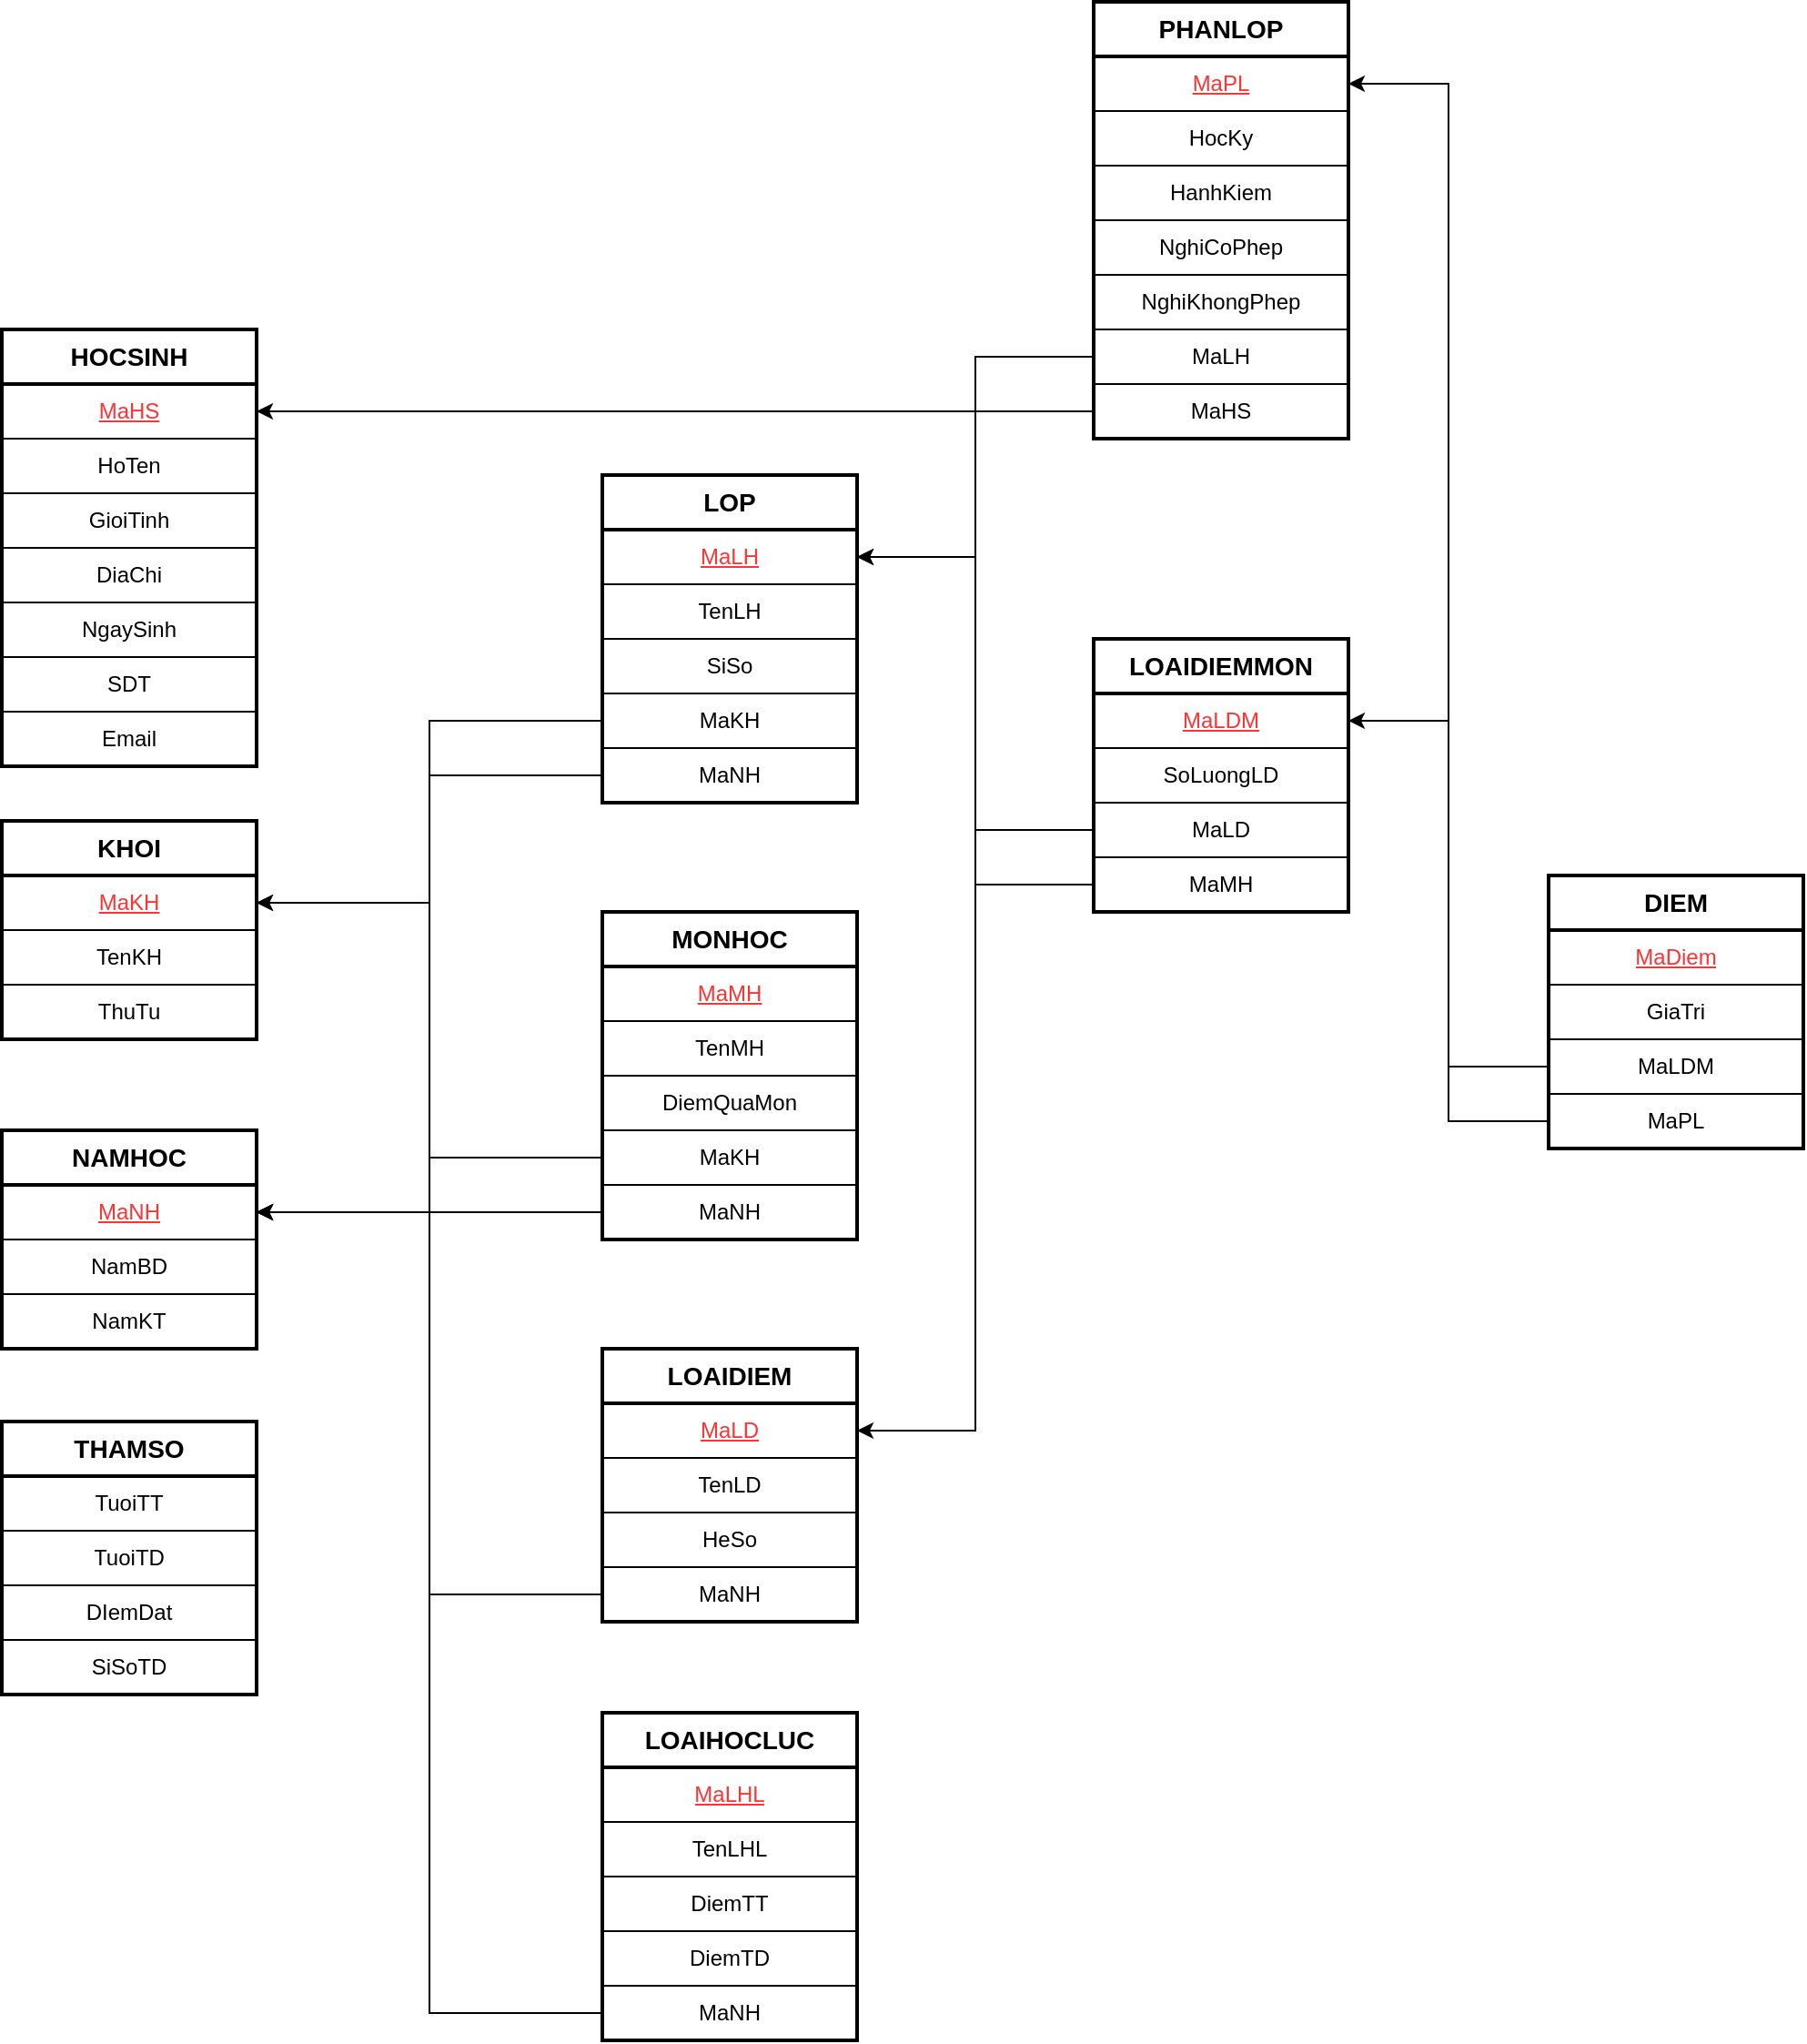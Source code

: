 <mxfile version="26.1.1">
  <diagram id="C5RBs43oDa-KdzZeNtuy" name="Page-1">
    <mxGraphModel dx="913" dy="1740" grid="1" gridSize="10" guides="1" tooltips="1" connect="1" arrows="1" fold="1" page="0" pageScale="1" pageWidth="827" pageHeight="1169" background="#FFFFFF" math="0" shadow="0">
      <root>
        <mxCell id="WIyWlLk6GJQsqaUBKTNV-0" />
        <mxCell id="WIyWlLk6GJQsqaUBKTNV-1" parent="WIyWlLk6GJQsqaUBKTNV-0" />
        <mxCell id="1kqB1KSle-rF4-x3qN82-18" value="NAMHOC" style="swimlane;fontStyle=1;childLayout=stackLayout;horizontal=1;startSize=30;horizontalStack=0;resizeParent=1;resizeParentMax=0;resizeLast=0;collapsible=1;marginBottom=0;whiteSpace=wrap;html=1;fontSize=14;strokeWidth=2;align=center;" vertex="1" parent="WIyWlLk6GJQsqaUBKTNV-1">
          <mxGeometry x="30" y="-200" width="140" height="120" as="geometry" />
        </mxCell>
        <mxCell id="1kqB1KSle-rF4-x3qN82-19" value="MaNH" style="text;strokeColor=default;fillColor=none;align=center;verticalAlign=middle;spacingLeft=4;spacingRight=4;overflow=hidden;points=[[0,0.5],[1,0.5]];portConstraint=eastwest;rotatable=0;whiteSpace=wrap;html=1;fontStyle=4;fontColor=#FF3333;" vertex="1" parent="1kqB1KSle-rF4-x3qN82-18">
          <mxGeometry y="30" width="140" height="30" as="geometry" />
        </mxCell>
        <mxCell id="1kqB1KSle-rF4-x3qN82-20" value="NamBD" style="text;strokeColor=default;fillColor=none;align=center;verticalAlign=middle;spacingLeft=4;spacingRight=4;overflow=hidden;points=[[0,0.5],[1,0.5]];portConstraint=eastwest;rotatable=0;whiteSpace=wrap;html=1;" vertex="1" parent="1kqB1KSle-rF4-x3qN82-18">
          <mxGeometry y="60" width="140" height="30" as="geometry" />
        </mxCell>
        <mxCell id="1kqB1KSle-rF4-x3qN82-21" value="NamKT" style="text;strokeColor=default;fillColor=none;align=center;verticalAlign=middle;spacingLeft=4;spacingRight=4;overflow=hidden;points=[[0,0.5],[1,0.5]];portConstraint=eastwest;rotatable=0;whiteSpace=wrap;html=1;" vertex="1" parent="1kqB1KSle-rF4-x3qN82-18">
          <mxGeometry y="90" width="140" height="30" as="geometry" />
        </mxCell>
        <mxCell id="1kqB1KSle-rF4-x3qN82-32" value="KHOI" style="swimlane;fontStyle=1;childLayout=stackLayout;horizontal=1;startSize=30;horizontalStack=0;resizeParent=1;resizeParentMax=0;resizeLast=0;collapsible=1;marginBottom=0;whiteSpace=wrap;html=1;fontSize=14;strokeWidth=2;align=center;" vertex="1" parent="WIyWlLk6GJQsqaUBKTNV-1">
          <mxGeometry x="30" y="-370" width="140" height="120" as="geometry" />
        </mxCell>
        <mxCell id="1kqB1KSle-rF4-x3qN82-33" value="MaKH" style="text;strokeColor=default;fillColor=none;align=center;verticalAlign=middle;spacingLeft=4;spacingRight=4;overflow=hidden;points=[[0,0.5],[1,0.5]];portConstraint=eastwest;rotatable=0;whiteSpace=wrap;html=1;fontStyle=4;fontColor=#FF3333;" vertex="1" parent="1kqB1KSle-rF4-x3qN82-32">
          <mxGeometry y="30" width="140" height="30" as="geometry" />
        </mxCell>
        <mxCell id="1kqB1KSle-rF4-x3qN82-34" value="TenKH" style="text;strokeColor=default;fillColor=none;align=center;verticalAlign=middle;spacingLeft=4;spacingRight=4;overflow=hidden;points=[[0,0.5],[1,0.5]];portConstraint=eastwest;rotatable=0;whiteSpace=wrap;html=1;" vertex="1" parent="1kqB1KSle-rF4-x3qN82-32">
          <mxGeometry y="60" width="140" height="30" as="geometry" />
        </mxCell>
        <mxCell id="1kqB1KSle-rF4-x3qN82-35" value="ThuTu" style="text;strokeColor=default;fillColor=none;align=center;verticalAlign=middle;spacingLeft=4;spacingRight=4;overflow=hidden;points=[[0,0.5],[1,0.5]];portConstraint=eastwest;rotatable=0;whiteSpace=wrap;html=1;" vertex="1" parent="1kqB1KSle-rF4-x3qN82-32">
          <mxGeometry y="90" width="140" height="30" as="geometry" />
        </mxCell>
        <mxCell id="1kqB1KSle-rF4-x3qN82-36" value="LOAIDIEM" style="swimlane;fontStyle=1;childLayout=stackLayout;horizontal=1;startSize=30;horizontalStack=0;resizeParent=1;resizeParentMax=0;resizeLast=0;collapsible=1;marginBottom=0;whiteSpace=wrap;html=1;fontSize=14;strokeWidth=2;align=center;" vertex="1" parent="WIyWlLk6GJQsqaUBKTNV-1">
          <mxGeometry x="360" y="-80" width="140" height="150" as="geometry" />
        </mxCell>
        <mxCell id="1kqB1KSle-rF4-x3qN82-37" value="MaLD" style="text;strokeColor=default;fillColor=none;align=center;verticalAlign=middle;spacingLeft=4;spacingRight=4;overflow=hidden;points=[[0,0.5],[1,0.5]];portConstraint=eastwest;rotatable=0;whiteSpace=wrap;html=1;fontStyle=4;fontColor=#FF3333;" vertex="1" parent="1kqB1KSle-rF4-x3qN82-36">
          <mxGeometry y="30" width="140" height="30" as="geometry" />
        </mxCell>
        <mxCell id="1kqB1KSle-rF4-x3qN82-38" value="TenLD" style="text;strokeColor=default;fillColor=none;align=center;verticalAlign=middle;spacingLeft=4;spacingRight=4;overflow=hidden;points=[[0,0.5],[1,0.5]];portConstraint=eastwest;rotatable=0;whiteSpace=wrap;html=1;" vertex="1" parent="1kqB1KSle-rF4-x3qN82-36">
          <mxGeometry y="60" width="140" height="30" as="geometry" />
        </mxCell>
        <mxCell id="1kqB1KSle-rF4-x3qN82-39" value="HeSo" style="text;strokeColor=default;fillColor=none;align=center;verticalAlign=middle;spacingLeft=4;spacingRight=4;overflow=hidden;points=[[0,0.5],[1,0.5]];portConstraint=eastwest;rotatable=0;whiteSpace=wrap;html=1;" vertex="1" parent="1kqB1KSle-rF4-x3qN82-36">
          <mxGeometry y="90" width="140" height="30" as="geometry" />
        </mxCell>
        <mxCell id="1kqB1KSle-rF4-x3qN82-40" value="MaNH" style="text;strokeColor=default;fillColor=none;align=center;verticalAlign=middle;spacingLeft=4;spacingRight=4;overflow=hidden;points=[[0,0.5],[1,0.5]];portConstraint=eastwest;rotatable=0;whiteSpace=wrap;html=1;" vertex="1" parent="1kqB1KSle-rF4-x3qN82-36">
          <mxGeometry y="120" width="140" height="30" as="geometry" />
        </mxCell>
        <mxCell id="1kqB1KSle-rF4-x3qN82-43" value="MONHOC" style="swimlane;fontStyle=1;childLayout=stackLayout;horizontal=1;startSize=30;horizontalStack=0;resizeParent=1;resizeParentMax=0;resizeLast=0;collapsible=1;marginBottom=0;whiteSpace=wrap;html=1;fontSize=14;strokeWidth=2;align=center;" vertex="1" parent="WIyWlLk6GJQsqaUBKTNV-1">
          <mxGeometry x="360" y="-320" width="140" height="180" as="geometry" />
        </mxCell>
        <mxCell id="1kqB1KSle-rF4-x3qN82-44" value="MaMH" style="text;strokeColor=default;fillColor=none;align=center;verticalAlign=middle;spacingLeft=4;spacingRight=4;overflow=hidden;points=[[0,0.5],[1,0.5]];portConstraint=eastwest;rotatable=0;whiteSpace=wrap;html=1;fontStyle=4;fontColor=#FF3333;" vertex="1" parent="1kqB1KSle-rF4-x3qN82-43">
          <mxGeometry y="30" width="140" height="30" as="geometry" />
        </mxCell>
        <mxCell id="1kqB1KSle-rF4-x3qN82-45" value="TenMH" style="text;strokeColor=default;fillColor=none;align=center;verticalAlign=middle;spacingLeft=4;spacingRight=4;overflow=hidden;points=[[0,0.5],[1,0.5]];portConstraint=eastwest;rotatable=0;whiteSpace=wrap;html=1;" vertex="1" parent="1kqB1KSle-rF4-x3qN82-43">
          <mxGeometry y="60" width="140" height="30" as="geometry" />
        </mxCell>
        <mxCell id="1kqB1KSle-rF4-x3qN82-46" value="DiemQuaMon" style="text;strokeColor=default;fillColor=none;align=center;verticalAlign=middle;spacingLeft=4;spacingRight=4;overflow=hidden;points=[[0,0.5],[1,0.5]];portConstraint=eastwest;rotatable=0;whiteSpace=wrap;html=1;" vertex="1" parent="1kqB1KSle-rF4-x3qN82-43">
          <mxGeometry y="90" width="140" height="30" as="geometry" />
        </mxCell>
        <mxCell id="1kqB1KSle-rF4-x3qN82-48" value="MaKH" style="text;strokeColor=default;fillColor=none;align=center;verticalAlign=middle;spacingLeft=4;spacingRight=4;overflow=hidden;points=[[0,0.5],[1,0.5]];portConstraint=eastwest;rotatable=0;whiteSpace=wrap;html=1;" vertex="1" parent="1kqB1KSle-rF4-x3qN82-43">
          <mxGeometry y="120" width="140" height="30" as="geometry" />
        </mxCell>
        <mxCell id="1kqB1KSle-rF4-x3qN82-47" value="MaNH" style="text;strokeColor=default;fillColor=none;align=center;verticalAlign=middle;spacingLeft=4;spacingRight=4;overflow=hidden;points=[[0,0.5],[1,0.5]];portConstraint=eastwest;rotatable=0;whiteSpace=wrap;html=1;" vertex="1" parent="1kqB1KSle-rF4-x3qN82-43">
          <mxGeometry y="150" width="140" height="30" as="geometry" />
        </mxCell>
        <mxCell id="1kqB1KSle-rF4-x3qN82-54" value="LOP" style="swimlane;fontStyle=1;childLayout=stackLayout;horizontal=1;startSize=30;horizontalStack=0;resizeParent=1;resizeParentMax=0;resizeLast=0;collapsible=1;marginBottom=0;whiteSpace=wrap;html=1;fontSize=14;strokeWidth=2;align=center;" vertex="1" parent="WIyWlLk6GJQsqaUBKTNV-1">
          <mxGeometry x="360" y="-560" width="140" height="180" as="geometry" />
        </mxCell>
        <mxCell id="1kqB1KSle-rF4-x3qN82-55" value="MaLH" style="text;strokeColor=default;fillColor=none;align=center;verticalAlign=middle;spacingLeft=4;spacingRight=4;overflow=hidden;points=[[0,0.5],[1,0.5]];portConstraint=eastwest;rotatable=0;whiteSpace=wrap;html=1;fontStyle=4;fontColor=#FF3333;" vertex="1" parent="1kqB1KSle-rF4-x3qN82-54">
          <mxGeometry y="30" width="140" height="30" as="geometry" />
        </mxCell>
        <mxCell id="1kqB1KSle-rF4-x3qN82-56" value="TenLH" style="text;strokeColor=default;fillColor=none;align=center;verticalAlign=middle;spacingLeft=4;spacingRight=4;overflow=hidden;points=[[0,0.5],[1,0.5]];portConstraint=eastwest;rotatable=0;whiteSpace=wrap;html=1;" vertex="1" parent="1kqB1KSle-rF4-x3qN82-54">
          <mxGeometry y="60" width="140" height="30" as="geometry" />
        </mxCell>
        <mxCell id="1kqB1KSle-rF4-x3qN82-57" value="SiSo" style="text;strokeColor=default;fillColor=none;align=center;verticalAlign=middle;spacingLeft=4;spacingRight=4;overflow=hidden;points=[[0,0.5],[1,0.5]];portConstraint=eastwest;rotatable=0;whiteSpace=wrap;html=1;" vertex="1" parent="1kqB1KSle-rF4-x3qN82-54">
          <mxGeometry y="90" width="140" height="30" as="geometry" />
        </mxCell>
        <mxCell id="1kqB1KSle-rF4-x3qN82-98" style="edgeStyle=orthogonalEdgeStyle;rounded=0;orthogonalLoop=1;jettySize=auto;html=1;entryX=0;entryY=0.75;entryDx=0;entryDy=0;" edge="1" parent="1kqB1KSle-rF4-x3qN82-54" source="1kqB1KSle-rF4-x3qN82-58" target="1kqB1KSle-rF4-x3qN82-54">
          <mxGeometry relative="1" as="geometry" />
        </mxCell>
        <mxCell id="1kqB1KSle-rF4-x3qN82-58" value="MaKH" style="text;strokeColor=default;fillColor=none;align=center;verticalAlign=middle;spacingLeft=4;spacingRight=4;overflow=hidden;points=[[0,0.5],[1,0.5]];portConstraint=eastwest;rotatable=0;whiteSpace=wrap;html=1;" vertex="1" parent="1kqB1KSle-rF4-x3qN82-54">
          <mxGeometry y="120" width="140" height="30" as="geometry" />
        </mxCell>
        <mxCell id="1kqB1KSle-rF4-x3qN82-59" value="MaNH" style="text;strokeColor=default;fillColor=none;align=center;verticalAlign=middle;spacingLeft=4;spacingRight=4;overflow=hidden;points=[[0,0.5],[1,0.5]];portConstraint=eastwest;rotatable=0;whiteSpace=wrap;html=1;" vertex="1" parent="1kqB1KSle-rF4-x3qN82-54">
          <mxGeometry y="150" width="140" height="30" as="geometry" />
        </mxCell>
        <mxCell id="1kqB1KSle-rF4-x3qN82-64" value="THAMSO" style="swimlane;fontStyle=1;childLayout=stackLayout;horizontal=1;startSize=30;horizontalStack=0;resizeParent=1;resizeParentMax=0;resizeLast=0;collapsible=1;marginBottom=0;whiteSpace=wrap;html=1;fontSize=14;strokeWidth=2;align=center;" vertex="1" parent="WIyWlLk6GJQsqaUBKTNV-1">
          <mxGeometry x="30" y="-40" width="140" height="150" as="geometry" />
        </mxCell>
        <mxCell id="1kqB1KSle-rF4-x3qN82-65" value="TuoiTT" style="text;strokeColor=default;fillColor=none;align=center;verticalAlign=middle;spacingLeft=4;spacingRight=4;overflow=hidden;points=[[0,0.5],[1,0.5]];portConstraint=eastwest;rotatable=0;whiteSpace=wrap;html=1;fontStyle=0;fontColor=default;" vertex="1" parent="1kqB1KSle-rF4-x3qN82-64">
          <mxGeometry y="30" width="140" height="30" as="geometry" />
        </mxCell>
        <mxCell id="1kqB1KSle-rF4-x3qN82-66" value="TuoiTD" style="text;strokeColor=default;fillColor=none;align=center;verticalAlign=middle;spacingLeft=4;spacingRight=4;overflow=hidden;points=[[0,0.5],[1,0.5]];portConstraint=eastwest;rotatable=0;whiteSpace=wrap;html=1;" vertex="1" parent="1kqB1KSle-rF4-x3qN82-64">
          <mxGeometry y="60" width="140" height="30" as="geometry" />
        </mxCell>
        <mxCell id="1kqB1KSle-rF4-x3qN82-67" value="DIemDat" style="text;strokeColor=default;fillColor=none;align=center;verticalAlign=middle;spacingLeft=4;spacingRight=4;overflow=hidden;points=[[0,0.5],[1,0.5]];portConstraint=eastwest;rotatable=0;whiteSpace=wrap;html=1;" vertex="1" parent="1kqB1KSle-rF4-x3qN82-64">
          <mxGeometry y="90" width="140" height="30" as="geometry" />
        </mxCell>
        <mxCell id="1kqB1KSle-rF4-x3qN82-68" value="SiSoTD" style="text;strokeColor=default;fillColor=none;align=center;verticalAlign=middle;spacingLeft=4;spacingRight=4;overflow=hidden;points=[[0,0.5],[1,0.5]];portConstraint=eastwest;rotatable=0;whiteSpace=wrap;html=1;" vertex="1" parent="1kqB1KSle-rF4-x3qN82-64">
          <mxGeometry y="120" width="140" height="30" as="geometry" />
        </mxCell>
        <mxCell id="1kqB1KSle-rF4-x3qN82-70" value="LOAIHOCLUC" style="swimlane;fontStyle=1;childLayout=stackLayout;horizontal=1;startSize=30;horizontalStack=0;resizeParent=1;resizeParentMax=0;resizeLast=0;collapsible=1;marginBottom=0;whiteSpace=wrap;html=1;fontSize=14;strokeWidth=2;align=center;" vertex="1" parent="WIyWlLk6GJQsqaUBKTNV-1">
          <mxGeometry x="360" y="120" width="140" height="180" as="geometry" />
        </mxCell>
        <mxCell id="1kqB1KSle-rF4-x3qN82-71" value="MaLHL" style="text;strokeColor=default;fillColor=none;align=center;verticalAlign=middle;spacingLeft=4;spacingRight=4;overflow=hidden;points=[[0,0.5],[1,0.5]];portConstraint=eastwest;rotatable=0;whiteSpace=wrap;html=1;fontStyle=4;fontColor=#FF3333;" vertex="1" parent="1kqB1KSle-rF4-x3qN82-70">
          <mxGeometry y="30" width="140" height="30" as="geometry" />
        </mxCell>
        <mxCell id="1kqB1KSle-rF4-x3qN82-72" value="TenLHL" style="text;strokeColor=default;fillColor=none;align=center;verticalAlign=middle;spacingLeft=4;spacingRight=4;overflow=hidden;points=[[0,0.5],[1,0.5]];portConstraint=eastwest;rotatable=0;whiteSpace=wrap;html=1;" vertex="1" parent="1kqB1KSle-rF4-x3qN82-70">
          <mxGeometry y="60" width="140" height="30" as="geometry" />
        </mxCell>
        <mxCell id="1kqB1KSle-rF4-x3qN82-73" value="DiemTT" style="text;strokeColor=default;fillColor=none;align=center;verticalAlign=middle;spacingLeft=4;spacingRight=4;overflow=hidden;points=[[0,0.5],[1,0.5]];portConstraint=eastwest;rotatable=0;whiteSpace=wrap;html=1;" vertex="1" parent="1kqB1KSle-rF4-x3qN82-70">
          <mxGeometry y="90" width="140" height="30" as="geometry" />
        </mxCell>
        <mxCell id="1kqB1KSle-rF4-x3qN82-74" value="DiemTD" style="text;strokeColor=default;fillColor=none;align=center;verticalAlign=middle;spacingLeft=4;spacingRight=4;overflow=hidden;points=[[0,0.5],[1,0.5]];portConstraint=eastwest;rotatable=0;whiteSpace=wrap;html=1;" vertex="1" parent="1kqB1KSle-rF4-x3qN82-70">
          <mxGeometry y="120" width="140" height="30" as="geometry" />
        </mxCell>
        <mxCell id="1kqB1KSle-rF4-x3qN82-75" value="MaNH" style="text;strokeColor=default;fillColor=none;align=center;verticalAlign=middle;spacingLeft=4;spacingRight=4;overflow=hidden;points=[[0,0.5],[1,0.5]];portConstraint=eastwest;rotatable=0;whiteSpace=wrap;html=1;" vertex="1" parent="1kqB1KSle-rF4-x3qN82-70">
          <mxGeometry y="150" width="140" height="30" as="geometry" />
        </mxCell>
        <mxCell id="1kqB1KSle-rF4-x3qN82-4" value="HOCSINH" style="swimlane;fontStyle=1;childLayout=stackLayout;horizontal=1;startSize=30;horizontalStack=0;resizeParent=1;resizeParentMax=0;resizeLast=0;collapsible=1;marginBottom=0;whiteSpace=wrap;html=1;fontSize=14;strokeWidth=2;align=center;" vertex="1" parent="WIyWlLk6GJQsqaUBKTNV-1">
          <mxGeometry x="30" y="-640" width="140" height="240" as="geometry" />
        </mxCell>
        <mxCell id="1kqB1KSle-rF4-x3qN82-5" value="MaHS" style="text;strokeColor=default;fillColor=none;align=center;verticalAlign=middle;spacingLeft=4;spacingRight=4;overflow=hidden;points=[[0,0.5],[1,0.5]];portConstraint=eastwest;rotatable=0;whiteSpace=wrap;html=1;fontStyle=4;fontColor=#FF3333;" vertex="1" parent="1kqB1KSle-rF4-x3qN82-4">
          <mxGeometry y="30" width="140" height="30" as="geometry" />
        </mxCell>
        <mxCell id="1kqB1KSle-rF4-x3qN82-121" value="HoTen" style="text;strokeColor=default;fillColor=none;align=center;verticalAlign=middle;spacingLeft=4;spacingRight=4;overflow=hidden;points=[[0,0.5],[1,0.5]];portConstraint=eastwest;rotatable=0;whiteSpace=wrap;html=1;" vertex="1" parent="1kqB1KSle-rF4-x3qN82-4">
          <mxGeometry y="60" width="140" height="30" as="geometry" />
        </mxCell>
        <mxCell id="1kqB1KSle-rF4-x3qN82-6" value="GioiTinh" style="text;strokeColor=default;fillColor=none;align=center;verticalAlign=middle;spacingLeft=4;spacingRight=4;overflow=hidden;points=[[0,0.5],[1,0.5]];portConstraint=eastwest;rotatable=0;whiteSpace=wrap;html=1;" vertex="1" parent="1kqB1KSle-rF4-x3qN82-4">
          <mxGeometry y="90" width="140" height="30" as="geometry" />
        </mxCell>
        <mxCell id="1kqB1KSle-rF4-x3qN82-7" value="DiaChi" style="text;strokeColor=default;fillColor=none;align=center;verticalAlign=middle;spacingLeft=4;spacingRight=4;overflow=hidden;points=[[0,0.5],[1,0.5]];portConstraint=eastwest;rotatable=0;whiteSpace=wrap;html=1;" vertex="1" parent="1kqB1KSle-rF4-x3qN82-4">
          <mxGeometry y="120" width="140" height="30" as="geometry" />
        </mxCell>
        <mxCell id="1kqB1KSle-rF4-x3qN82-8" value="NgaySinh" style="text;strokeColor=default;fillColor=none;align=center;verticalAlign=middle;spacingLeft=4;spacingRight=4;overflow=hidden;points=[[0,0.5],[1,0.5]];portConstraint=eastwest;rotatable=0;whiteSpace=wrap;html=1;" vertex="1" parent="1kqB1KSle-rF4-x3qN82-4">
          <mxGeometry y="150" width="140" height="30" as="geometry" />
        </mxCell>
        <mxCell id="1kqB1KSle-rF4-x3qN82-12" value="SDT" style="text;strokeColor=default;fillColor=none;align=center;verticalAlign=middle;spacingLeft=4;spacingRight=4;overflow=hidden;points=[[0,0.5],[1,0.5]];portConstraint=eastwest;rotatable=0;whiteSpace=wrap;html=1;" vertex="1" parent="1kqB1KSle-rF4-x3qN82-4">
          <mxGeometry y="180" width="140" height="30" as="geometry" />
        </mxCell>
        <mxCell id="1kqB1KSle-rF4-x3qN82-13" value="Email" style="text;strokeColor=none;fillColor=none;align=center;verticalAlign=middle;spacingLeft=4;spacingRight=4;overflow=hidden;points=[[0,0.5],[1,0.5]];portConstraint=eastwest;rotatable=0;whiteSpace=wrap;html=1;" vertex="1" parent="1kqB1KSle-rF4-x3qN82-4">
          <mxGeometry y="210" width="140" height="30" as="geometry" />
        </mxCell>
        <mxCell id="1kqB1KSle-rF4-x3qN82-79" value="LOAIDIEMMON" style="swimlane;fontStyle=1;childLayout=stackLayout;horizontal=1;startSize=30;horizontalStack=0;resizeParent=1;resizeParentMax=0;resizeLast=0;collapsible=1;marginBottom=0;whiteSpace=wrap;html=1;fontSize=14;strokeWidth=2;align=center;" vertex="1" parent="WIyWlLk6GJQsqaUBKTNV-1">
          <mxGeometry x="630" y="-470" width="140" height="150" as="geometry" />
        </mxCell>
        <mxCell id="1kqB1KSle-rF4-x3qN82-80" value="MaLDM" style="text;strokeColor=default;fillColor=none;align=center;verticalAlign=middle;spacingLeft=4;spacingRight=4;overflow=hidden;points=[[0,0.5],[1,0.5]];portConstraint=eastwest;rotatable=0;whiteSpace=wrap;html=1;fontStyle=4;fontColor=#FF3333;" vertex="1" parent="1kqB1KSle-rF4-x3qN82-79">
          <mxGeometry y="30" width="140" height="30" as="geometry" />
        </mxCell>
        <mxCell id="1kqB1KSle-rF4-x3qN82-81" value="SoLuongLD" style="text;strokeColor=default;fillColor=none;align=center;verticalAlign=middle;spacingLeft=4;spacingRight=4;overflow=hidden;points=[[0,0.5],[1,0.5]];portConstraint=eastwest;rotatable=0;whiteSpace=wrap;html=1;" vertex="1" parent="1kqB1KSle-rF4-x3qN82-79">
          <mxGeometry y="60" width="140" height="30" as="geometry" />
        </mxCell>
        <mxCell id="1kqB1KSle-rF4-x3qN82-82" value="MaLD" style="text;strokeColor=default;fillColor=none;align=center;verticalAlign=middle;spacingLeft=4;spacingRight=4;overflow=hidden;points=[[0,0.5],[1,0.5]];portConstraint=eastwest;rotatable=0;whiteSpace=wrap;html=1;" vertex="1" parent="1kqB1KSle-rF4-x3qN82-79">
          <mxGeometry y="90" width="140" height="30" as="geometry" />
        </mxCell>
        <mxCell id="1kqB1KSle-rF4-x3qN82-83" value="MaMH" style="text;strokeColor=default;fillColor=none;align=center;verticalAlign=middle;spacingLeft=4;spacingRight=4;overflow=hidden;points=[[0,0.5],[1,0.5]];portConstraint=eastwest;rotatable=0;whiteSpace=wrap;html=1;" vertex="1" parent="1kqB1KSle-rF4-x3qN82-79">
          <mxGeometry y="120" width="140" height="30" as="geometry" />
        </mxCell>
        <mxCell id="1kqB1KSle-rF4-x3qN82-85" value="PHANLOP" style="swimlane;fontStyle=1;childLayout=stackLayout;horizontal=1;startSize=30;horizontalStack=0;resizeParent=1;resizeParentMax=0;resizeLast=0;collapsible=1;marginBottom=0;whiteSpace=wrap;html=1;fontSize=14;strokeWidth=2;align=center;" vertex="1" parent="WIyWlLk6GJQsqaUBKTNV-1">
          <mxGeometry x="630" y="-820" width="140" height="240" as="geometry" />
        </mxCell>
        <mxCell id="1kqB1KSle-rF4-x3qN82-86" value="MaPL" style="text;strokeColor=default;fillColor=none;align=center;verticalAlign=middle;spacingLeft=4;spacingRight=4;overflow=hidden;points=[[0,0.5],[1,0.5]];portConstraint=eastwest;rotatable=0;whiteSpace=wrap;html=1;fontStyle=4;fontColor=#FF3333;" vertex="1" parent="1kqB1KSle-rF4-x3qN82-85">
          <mxGeometry y="30" width="140" height="30" as="geometry" />
        </mxCell>
        <mxCell id="1kqB1KSle-rF4-x3qN82-87" value="HocKy" style="text;strokeColor=default;fillColor=none;align=center;verticalAlign=middle;spacingLeft=4;spacingRight=4;overflow=hidden;points=[[0,0.5],[1,0.5]];portConstraint=eastwest;rotatable=0;whiteSpace=wrap;html=1;" vertex="1" parent="1kqB1KSle-rF4-x3qN82-85">
          <mxGeometry y="60" width="140" height="30" as="geometry" />
        </mxCell>
        <mxCell id="1kqB1KSle-rF4-x3qN82-88" value="HanhKiem" style="text;strokeColor=default;fillColor=none;align=center;verticalAlign=middle;spacingLeft=4;spacingRight=4;overflow=hidden;points=[[0,0.5],[1,0.5]];portConstraint=eastwest;rotatable=0;whiteSpace=wrap;html=1;" vertex="1" parent="1kqB1KSle-rF4-x3qN82-85">
          <mxGeometry y="90" width="140" height="30" as="geometry" />
        </mxCell>
        <mxCell id="1kqB1KSle-rF4-x3qN82-89" value="NghiCoPhep" style="text;strokeColor=default;fillColor=none;align=center;verticalAlign=middle;spacingLeft=4;spacingRight=4;overflow=hidden;points=[[0,0.5],[1,0.5]];portConstraint=eastwest;rotatable=0;whiteSpace=wrap;html=1;" vertex="1" parent="1kqB1KSle-rF4-x3qN82-85">
          <mxGeometry y="120" width="140" height="30" as="geometry" />
        </mxCell>
        <mxCell id="1kqB1KSle-rF4-x3qN82-90" value="NghiKhongPhep" style="text;strokeColor=default;fillColor=none;align=center;verticalAlign=middle;spacingLeft=4;spacingRight=4;overflow=hidden;points=[[0,0.5],[1,0.5]];portConstraint=eastwest;rotatable=0;whiteSpace=wrap;html=1;" vertex="1" parent="1kqB1KSle-rF4-x3qN82-85">
          <mxGeometry y="150" width="140" height="30" as="geometry" />
        </mxCell>
        <mxCell id="1kqB1KSle-rF4-x3qN82-91" value="MaLH" style="text;strokeColor=default;fillColor=none;align=center;verticalAlign=middle;spacingLeft=4;spacingRight=4;overflow=hidden;points=[[0,0.5],[1,0.5]];portConstraint=eastwest;rotatable=0;whiteSpace=wrap;html=1;" vertex="1" parent="1kqB1KSle-rF4-x3qN82-85">
          <mxGeometry y="180" width="140" height="30" as="geometry" />
        </mxCell>
        <mxCell id="1kqB1KSle-rF4-x3qN82-92" value="MaHS" style="text;strokeColor=default;fillColor=none;align=center;verticalAlign=middle;spacingLeft=4;spacingRight=4;overflow=hidden;points=[[0,0.5],[1,0.5]];portConstraint=eastwest;rotatable=0;whiteSpace=wrap;html=1;" vertex="1" parent="1kqB1KSle-rF4-x3qN82-85">
          <mxGeometry y="210" width="140" height="30" as="geometry" />
        </mxCell>
        <mxCell id="1kqB1KSle-rF4-x3qN82-93" value="DIEM" style="swimlane;fontStyle=1;childLayout=stackLayout;horizontal=1;startSize=30;horizontalStack=0;resizeParent=1;resizeParentMax=0;resizeLast=0;collapsible=1;marginBottom=0;whiteSpace=wrap;html=1;fontSize=14;strokeWidth=2;align=center;" vertex="1" parent="WIyWlLk6GJQsqaUBKTNV-1">
          <mxGeometry x="880" y="-340" width="140" height="150" as="geometry" />
        </mxCell>
        <mxCell id="1kqB1KSle-rF4-x3qN82-94" value="MaDiem" style="text;strokeColor=default;fillColor=none;align=center;verticalAlign=middle;spacingLeft=4;spacingRight=4;overflow=hidden;points=[[0,0.5],[1,0.5]];portConstraint=eastwest;rotatable=0;whiteSpace=wrap;html=1;fontStyle=4;fontColor=#FF3333;" vertex="1" parent="1kqB1KSle-rF4-x3qN82-93">
          <mxGeometry y="30" width="140" height="30" as="geometry" />
        </mxCell>
        <mxCell id="1kqB1KSle-rF4-x3qN82-95" value="GiaTri" style="text;strokeColor=default;fillColor=none;align=center;verticalAlign=middle;spacingLeft=4;spacingRight=4;overflow=hidden;points=[[0,0.5],[1,0.5]];portConstraint=eastwest;rotatable=0;whiteSpace=wrap;html=1;" vertex="1" parent="1kqB1KSle-rF4-x3qN82-93">
          <mxGeometry y="60" width="140" height="30" as="geometry" />
        </mxCell>
        <mxCell id="1kqB1KSle-rF4-x3qN82-96" value="MaLDM" style="text;strokeColor=default;fillColor=none;align=center;verticalAlign=middle;spacingLeft=4;spacingRight=4;overflow=hidden;points=[[0,0.5],[1,0.5]];portConstraint=eastwest;rotatable=0;whiteSpace=wrap;html=1;" vertex="1" parent="1kqB1KSle-rF4-x3qN82-93">
          <mxGeometry y="90" width="140" height="30" as="geometry" />
        </mxCell>
        <mxCell id="1kqB1KSle-rF4-x3qN82-97" value="MaPL" style="text;strokeColor=default;fillColor=none;align=center;verticalAlign=middle;spacingLeft=4;spacingRight=4;overflow=hidden;points=[[0,0.5],[1,0.5]];portConstraint=eastwest;rotatable=0;whiteSpace=wrap;html=1;" vertex="1" parent="1kqB1KSle-rF4-x3qN82-93">
          <mxGeometry y="120" width="140" height="30" as="geometry" />
        </mxCell>
        <mxCell id="1kqB1KSle-rF4-x3qN82-99" style="edgeStyle=orthogonalEdgeStyle;rounded=0;orthogonalLoop=1;jettySize=auto;html=1;entryX=1;entryY=0.5;entryDx=0;entryDy=0;" edge="1" parent="WIyWlLk6GJQsqaUBKTNV-1" source="1kqB1KSle-rF4-x3qN82-58" target="1kqB1KSle-rF4-x3qN82-33">
          <mxGeometry relative="1" as="geometry" />
        </mxCell>
        <mxCell id="1kqB1KSle-rF4-x3qN82-100" style="edgeStyle=orthogonalEdgeStyle;rounded=0;orthogonalLoop=1;jettySize=auto;html=1;entryX=1;entryY=0.5;entryDx=0;entryDy=0;" edge="1" parent="WIyWlLk6GJQsqaUBKTNV-1" source="1kqB1KSle-rF4-x3qN82-59" target="1kqB1KSle-rF4-x3qN82-19">
          <mxGeometry relative="1" as="geometry" />
        </mxCell>
        <mxCell id="1kqB1KSle-rF4-x3qN82-101" style="edgeStyle=orthogonalEdgeStyle;rounded=0;orthogonalLoop=1;jettySize=auto;html=1;entryX=1;entryY=0.5;entryDx=0;entryDy=0;" edge="1" parent="WIyWlLk6GJQsqaUBKTNV-1" source="1kqB1KSle-rF4-x3qN82-48" target="1kqB1KSle-rF4-x3qN82-33">
          <mxGeometry relative="1" as="geometry" />
        </mxCell>
        <mxCell id="1kqB1KSle-rF4-x3qN82-102" style="edgeStyle=orthogonalEdgeStyle;rounded=0;orthogonalLoop=1;jettySize=auto;html=1;entryX=1;entryY=0.5;entryDx=0;entryDy=0;" edge="1" parent="WIyWlLk6GJQsqaUBKTNV-1" source="1kqB1KSle-rF4-x3qN82-47" target="1kqB1KSle-rF4-x3qN82-19">
          <mxGeometry relative="1" as="geometry" />
        </mxCell>
        <mxCell id="1kqB1KSle-rF4-x3qN82-103" style="edgeStyle=orthogonalEdgeStyle;rounded=0;orthogonalLoop=1;jettySize=auto;html=1;entryX=1;entryY=0.5;entryDx=0;entryDy=0;" edge="1" parent="WIyWlLk6GJQsqaUBKTNV-1" source="1kqB1KSle-rF4-x3qN82-40" target="1kqB1KSle-rF4-x3qN82-19">
          <mxGeometry relative="1" as="geometry" />
        </mxCell>
        <mxCell id="1kqB1KSle-rF4-x3qN82-104" style="edgeStyle=orthogonalEdgeStyle;rounded=0;orthogonalLoop=1;jettySize=auto;html=1;" edge="1" parent="WIyWlLk6GJQsqaUBKTNV-1" source="1kqB1KSle-rF4-x3qN82-75" target="1kqB1KSle-rF4-x3qN82-19">
          <mxGeometry relative="1" as="geometry" />
        </mxCell>
        <mxCell id="1kqB1KSle-rF4-x3qN82-105" style="edgeStyle=orthogonalEdgeStyle;rounded=0;orthogonalLoop=1;jettySize=auto;html=1;" edge="1" parent="WIyWlLk6GJQsqaUBKTNV-1" source="1kqB1KSle-rF4-x3qN82-92" target="1kqB1KSle-rF4-x3qN82-5">
          <mxGeometry relative="1" as="geometry" />
        </mxCell>
        <mxCell id="1kqB1KSle-rF4-x3qN82-106" style="edgeStyle=orthogonalEdgeStyle;rounded=0;orthogonalLoop=1;jettySize=auto;html=1;" edge="1" parent="WIyWlLk6GJQsqaUBKTNV-1" source="1kqB1KSle-rF4-x3qN82-83" target="1kqB1KSle-rF4-x3qN82-55">
          <mxGeometry relative="1" as="geometry" />
        </mxCell>
        <mxCell id="1kqB1KSle-rF4-x3qN82-107" style="edgeStyle=orthogonalEdgeStyle;rounded=0;orthogonalLoop=1;jettySize=auto;html=1;" edge="1" parent="WIyWlLk6GJQsqaUBKTNV-1" source="1kqB1KSle-rF4-x3qN82-82" target="1kqB1KSle-rF4-x3qN82-37">
          <mxGeometry relative="1" as="geometry" />
        </mxCell>
        <mxCell id="1kqB1KSle-rF4-x3qN82-108" style="edgeStyle=orthogonalEdgeStyle;rounded=0;orthogonalLoop=1;jettySize=auto;html=1;" edge="1" parent="WIyWlLk6GJQsqaUBKTNV-1" source="1kqB1KSle-rF4-x3qN82-97" target="1kqB1KSle-rF4-x3qN82-86">
          <mxGeometry relative="1" as="geometry" />
        </mxCell>
        <mxCell id="1kqB1KSle-rF4-x3qN82-109" style="edgeStyle=orthogonalEdgeStyle;rounded=0;orthogonalLoop=1;jettySize=auto;html=1;" edge="1" parent="WIyWlLk6GJQsqaUBKTNV-1" source="1kqB1KSle-rF4-x3qN82-96" target="1kqB1KSle-rF4-x3qN82-80">
          <mxGeometry relative="1" as="geometry" />
        </mxCell>
        <mxCell id="1kqB1KSle-rF4-x3qN82-110" style="edgeStyle=orthogonalEdgeStyle;rounded=0;orthogonalLoop=1;jettySize=auto;html=1;" edge="1" parent="WIyWlLk6GJQsqaUBKTNV-1" source="1kqB1KSle-rF4-x3qN82-91" target="1kqB1KSle-rF4-x3qN82-55">
          <mxGeometry relative="1" as="geometry" />
        </mxCell>
      </root>
    </mxGraphModel>
  </diagram>
</mxfile>

